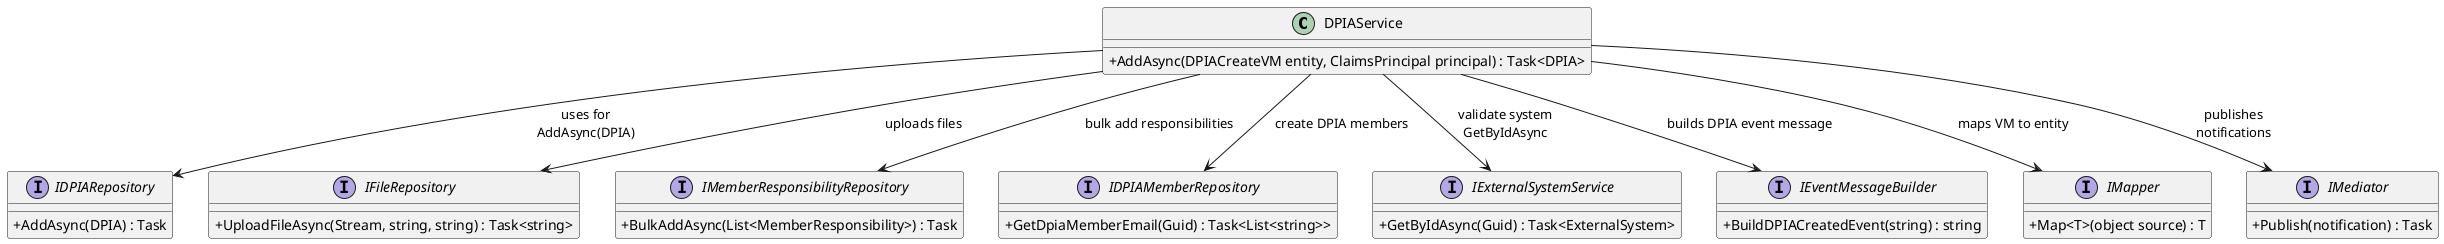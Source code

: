 ' @startuml
' actor DPO
' boundary "Create DPIA Screen" as Screen
' participant "DPIAController" as Controller
' participant "DPIACreateVM" as CreateVM
' participant "DPIAResponsibilityCreateVM" as ResponsibilityVM
' participant "DPIAService" as Service
' participant "ClaimsPrincipal" as Principal
' participant "UserRepository" as UserRepo
' participant "ExternalSystemService" as SystemService
' participant "DPIARepository" as DPIARepo
' participant "DPIAEventMessageBuilder" as EventBuilder
' database "Database" as DB

' DPO -> Screen : Fill and submit DPIA form
' activate Screen
' Screen -> Controller : AddDPIA(CreateVM)
' deactivate Screen
' activate Controller

' Controller -> CreateVM : Parse form (docs + responsibilities)
' CreateVM -> ResponsibilityVM : Parse each responsibility
' Controller -> Principal : Get logged-in user identity
' Controller -> Service : AddDPIA(CreateVM, Principal)
' activate Service

' Service -> Principal : Extract userId
' Service -> UserRepo : CheckUserInGroup(userId, "DPO")
' activate UserRepo
' UserRepo -> DB : SELECT * FROM UserGroups WHERE UserId = ? AND Group = 'DPO'
' DB --> UserRepo : Result<bool>
' UserRepo --> Service : true/false
' deactivate UserRepo

' alt Is DPO
'     Service -> SystemService : GetByIdAsync(ExternalSystemId)
'     activate SystemService
'     SystemService -> DB : SELECT * FROM ExternalSystems WHERE Id = ?
'     DB --> SystemService : ExternalSystem
'     SystemService --> Service : System
'     deactivate SystemService

'     Service -> DPIARepo : AddAsync(DPIA entity)
'     activate DPIARepo
'     DPIARepo -> DB : INSERT INTO DPIAs (...)
'     DB --> DPIARepo : Saved DPIA
'     DPIARepo --> Service : DPIA
'     deactivate DPIARepo

'     Service -> EventBuilder : BuildDPIACreatedEvent(username)
'     activate EventBuilder
'     EventBuilder --> Service : EventMessage
'     deactivate EventBuilder

'     Service --> Controller : DPIA created
' else Not DPO
'     Service --> Controller : Forbidden
' end
' deactivate Service
' Controller --> Screen : Return success or error
' deactivate Controller
' @enduml


@startuml
top to bottom direction
skinparam classAttributeIconSize 0
skinparam defaultTextAlignment center

' === SERVICE ===
class DPIAService {
    +AddAsync(DPIACreateVM entity, ClaimsPrincipal principal) : Task<DPIA>
}

' === DEPENDENCIES ===
interface IDPIARepository {
    +AddAsync(DPIA) : Task
}

interface IFileRepository {
    +UploadFileAsync(Stream, string, string) : Task<string>
}

interface IMemberResponsibilityRepository {
    +BulkAddAsync(List<MemberResponsibility>) : Task
}

interface IDPIAMemberRepository {
    +GetDpiaMemberEmail(Guid) : Task<List<string>>
}

interface IExternalSystemService {
    +GetByIdAsync(Guid) : Task<ExternalSystem>
}

interface IEventMessageBuilder {
    +BuildDPIACreatedEvent(string) : string
}

interface IMapper {
    +Map<T>(object source) : T
}

interface IMediator {
    +Publish(notification) : Task
}

' === CONNECTIONS ===
DPIAService --> IDPIARepository : "uses for\nAddAsync(DPIA)"
DPIAService --> IFileRepository : "uploads files"
DPIAService --> IMemberResponsibilityRepository : "bulk add responsibilities"
DPIAService --> IDPIAMemberRepository : "create DPIA members"
DPIAService --> IExternalSystemService : "validate system\nGetByIdAsync"
DPIAService --> IEventMessageBuilder : "builds DPIA event message"
DPIAService --> IMapper : "maps VM to entity"
DPIAService --> IMediator : "publishes\nnotifications"

@enduml

@startuml
skinparam defaultTextAlignment center
' skinparam participantPadding 20
' skinparam boxPadding 10

actor DPO
boundary "Create DPIA Screen" as Screen
participant "DPIAController" as Controller
participant "DPIAService" as Service
participant "UserRepository" as UserRepo
participant "ExternalSystemService" as SystemSvc
participant "DPIARepository" as DPIARepo
participant "FileRepository" as FileRepo
participant "DPIAMemberRepository" as MemberRepo
participant "MemberResponsibilityRepository" as MResRepo
participant "DPIAEventMessageBuilder" as EventBuilder
participant "IMediator" as Mediator
database "Database" as DB

DPO -> Screen : Fill and submit DPIA form
activate Screen
Screen -> Controller : AddDPIA(DPIACreateVM)
deactivate Screen
activate Controller

Controller -> Service : AddAsync(DPIACreateVM, ClaimsPrincipal)
activate Service

Service -> UserRepo : CheckUserInGroup(userId, "DPO")
activate UserRepo
UserRepo -> DB : SELECT * FROM UserGroups WHERE UserId = ? AND Group = 'DPO'
DB --> UserRepo : true/false
UserRepo --> Service : IsInGroup
deactivate UserRepo

alt Is DPO
    Service -> SystemSvc : GetByIdAsync(ExternalSystemId)
    activate SystemSvc
    SystemSvc -> DB : SELECT * FROM ExternalSystems WHERE Id = ?
    DB --> SystemSvc : ExternalSystem
    SystemSvc --> Service : System
    deactivate SystemSvc

    Service -> DPIARepo : AddAsync(DPIA)
    activate DPIARepo
    DPIARepo -> DB : INSERT INTO DPIA
    DB --> DPIARepo : OK
    DPIARepo --> Service : DPIA created
    deactivate DPIARepo

    Service -> MemberRepo : BulkAddAsync(DPIAMembers)
    activate MemberRepo
    MemberRepo -> DB : INSERT INTO DPIAMembers
    DB --> MemberRepo : OK
    MemberRepo --> Service : Done
    deactivate MemberRepo

    Service -> MResRepo : BulkAddAsync(MemberResponsibilities)
    activate MResRepo
    MResRepo -> DB : INSERT INTO MemberResponsibilities
    DB --> MResRepo : OK
    MResRepo --> Service : Done
    deactivate MResRepo

    alt Has documents
        loop each document
            Service -> FileRepo : UploadFileAsync(Stream, Path, ContentType)
            activate FileRepo
            FileRepo --> Service : File URL
            deactivate FileRepo
        end
    end

    Service -> EventBuilder : BuildDPIACreatedEvent(userName)
    activate EventBuilder
    EventBuilder --> Service : Event string
    deactivate EventBuilder

    Service -> Mediator : Publish(notification)
    activate Mediator
    Mediator --> Service : OK
    deactivate Mediator

    Service --> Controller : DPIA created
else Not in DPO group
    Service --> Controller : Throw Unauthorized
end
deactivate Service

Controller --> Screen : Show success or error
deactivate Controller
@enduml

